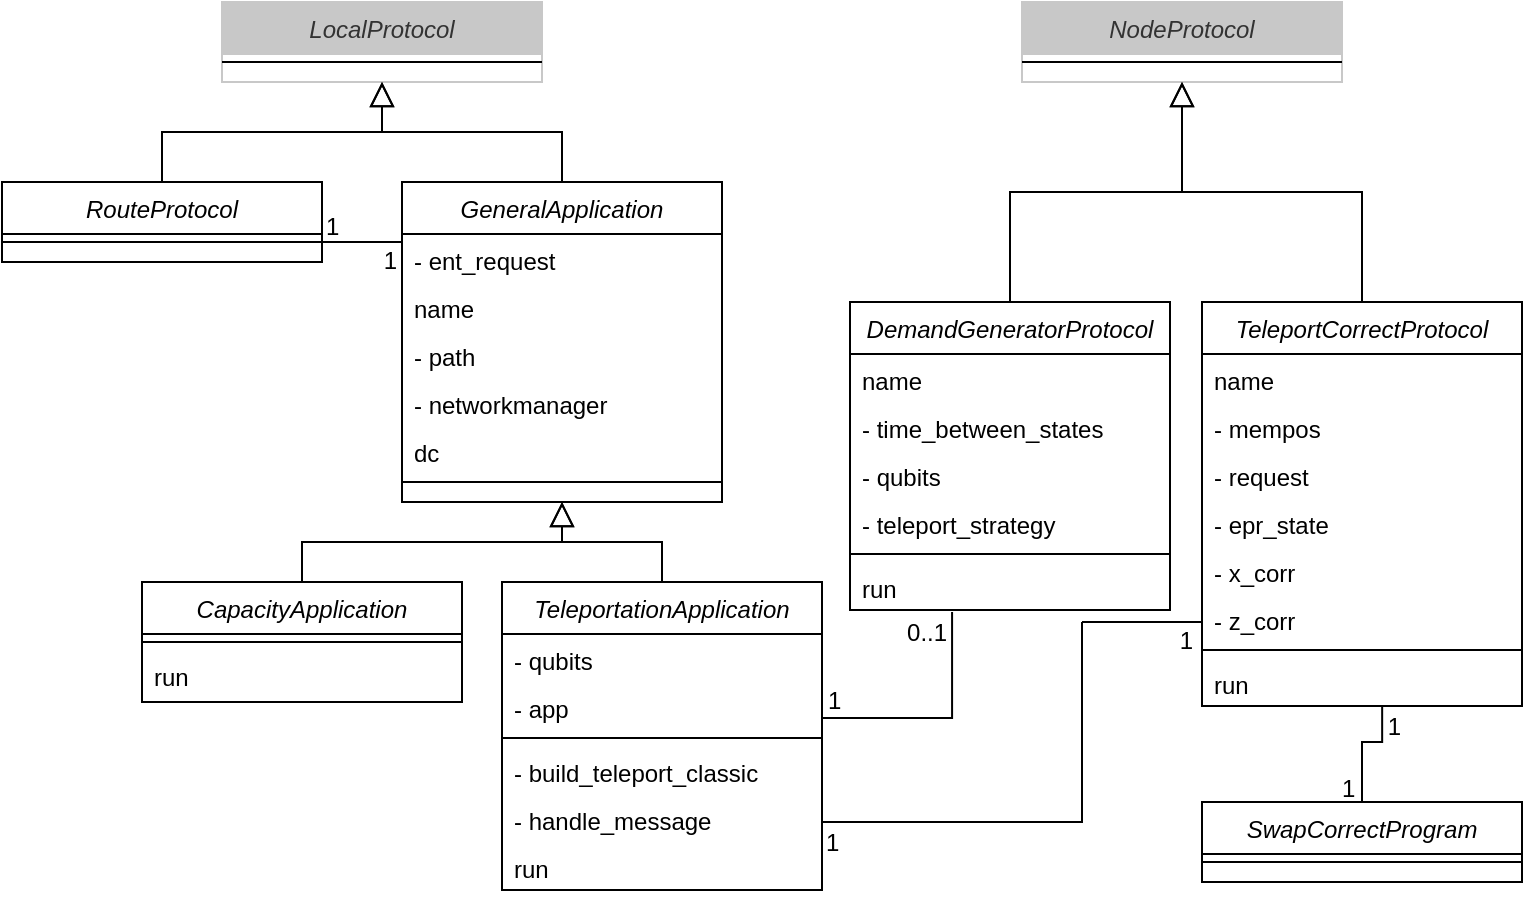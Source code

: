 <mxfile version="24.2.5" type="device">
  <diagram name="Página-1" id="HbB6mnqTpif25i7O_cQj">
    <mxGraphModel dx="1707" dy="1064" grid="1" gridSize="10" guides="1" tooltips="1" connect="1" arrows="1" fold="1" page="1" pageScale="1" pageWidth="827" pageHeight="583" math="0" shadow="0">
      <root>
        <mxCell id="0" />
        <mxCell id="1" parent="0" />
        <mxCell id="J5xnonyXM6tNNpYRhEmW-1" value="LocalProtocol" style="swimlane;fontStyle=2;align=center;verticalAlign=top;childLayout=stackLayout;horizontal=1;startSize=26;horizontalStack=0;resizeParent=1;resizeLast=0;collapsible=1;marginBottom=0;rounded=0;shadow=0;strokeWidth=1;fillColor=#c8c8c8;fontColor=#333333;strokeColor=#c8c8c8;" parent="1" vertex="1">
          <mxGeometry x="100" y="-160" width="160" height="40" as="geometry">
            <mxRectangle x="230" y="140" width="160" height="26" as="alternateBounds" />
          </mxGeometry>
        </mxCell>
        <mxCell id="J5xnonyXM6tNNpYRhEmW-2" value="" style="line;html=1;strokeWidth=1;align=left;verticalAlign=middle;spacingTop=-1;spacingLeft=3;spacingRight=3;rotatable=0;labelPosition=right;points=[];portConstraint=eastwest;" parent="J5xnonyXM6tNNpYRhEmW-1" vertex="1">
          <mxGeometry y="26" width="160" height="8" as="geometry" />
        </mxCell>
        <mxCell id="J5xnonyXM6tNNpYRhEmW-3" value="GeneralApplication" style="swimlane;fontStyle=2;align=center;verticalAlign=top;childLayout=stackLayout;horizontal=1;startSize=26;horizontalStack=0;resizeParent=1;resizeLast=0;collapsible=1;marginBottom=0;rounded=0;shadow=0;strokeWidth=1;" parent="1" vertex="1">
          <mxGeometry x="190" y="-70" width="160" height="160" as="geometry">
            <mxRectangle x="230" y="140" width="160" height="26" as="alternateBounds" />
          </mxGeometry>
        </mxCell>
        <mxCell id="J5xnonyXM6tNNpYRhEmW-6" value="- ent_request" style="text;align=left;verticalAlign=top;spacingLeft=4;spacingRight=4;overflow=hidden;rotatable=0;points=[[0,0.5],[1,0.5]];portConstraint=eastwest;" parent="J5xnonyXM6tNNpYRhEmW-3" vertex="1">
          <mxGeometry y="26" width="160" height="24" as="geometry" />
        </mxCell>
        <mxCell id="J5xnonyXM6tNNpYRhEmW-7" value="name" style="text;align=left;verticalAlign=top;spacingLeft=4;spacingRight=4;overflow=hidden;rotatable=0;points=[[0,0.5],[1,0.5]];portConstraint=eastwest;" parent="J5xnonyXM6tNNpYRhEmW-3" vertex="1">
          <mxGeometry y="50" width="160" height="24" as="geometry" />
        </mxCell>
        <mxCell id="J5xnonyXM6tNNpYRhEmW-8" value="- path" style="text;align=left;verticalAlign=top;spacingLeft=4;spacingRight=4;overflow=hidden;rotatable=0;points=[[0,0.5],[1,0.5]];portConstraint=eastwest;" parent="J5xnonyXM6tNNpYRhEmW-3" vertex="1">
          <mxGeometry y="74" width="160" height="24" as="geometry" />
        </mxCell>
        <mxCell id="J5xnonyXM6tNNpYRhEmW-12" value="- networkmanager" style="text;align=left;verticalAlign=top;spacingLeft=4;spacingRight=4;overflow=hidden;rotatable=0;points=[[0,0.5],[1,0.5]];portConstraint=eastwest;" parent="J5xnonyXM6tNNpYRhEmW-3" vertex="1">
          <mxGeometry y="98" width="160" height="24" as="geometry" />
        </mxCell>
        <mxCell id="J5xnonyXM6tNNpYRhEmW-13" value="dc" style="text;align=left;verticalAlign=top;spacingLeft=4;spacingRight=4;overflow=hidden;rotatable=0;points=[[0,0.5],[1,0.5]];portConstraint=eastwest;" parent="J5xnonyXM6tNNpYRhEmW-3" vertex="1">
          <mxGeometry y="122" width="160" height="24" as="geometry" />
        </mxCell>
        <mxCell id="J5xnonyXM6tNNpYRhEmW-5" value="" style="line;html=1;strokeWidth=1;align=left;verticalAlign=middle;spacingTop=-1;spacingLeft=3;spacingRight=3;rotatable=0;labelPosition=right;points=[];portConstraint=eastwest;" parent="J5xnonyXM6tNNpYRhEmW-3" vertex="1">
          <mxGeometry y="146" width="160" height="8" as="geometry" />
        </mxCell>
        <mxCell id="J5xnonyXM6tNNpYRhEmW-9" value="" style="endArrow=block;endSize=10;endFill=0;shadow=0;strokeWidth=1;rounded=0;curved=0;edgeStyle=elbowEdgeStyle;elbow=vertical;entryX=0.5;entryY=1;entryDx=0;entryDy=0;exitX=0.5;exitY=0;exitDx=0;exitDy=0;" parent="1" source="J5xnonyXM6tNNpYRhEmW-3" target="J5xnonyXM6tNNpYRhEmW-1" edge="1">
          <mxGeometry width="160" relative="1" as="geometry">
            <mxPoint x="350" y="-70" as="sourcePoint" />
            <mxPoint x="280" y="10" as="targetPoint" />
            <Array as="points" />
          </mxGeometry>
        </mxCell>
        <mxCell id="J5xnonyXM6tNNpYRhEmW-10" value="NodeProtocol" style="swimlane;fontStyle=2;align=center;verticalAlign=top;childLayout=stackLayout;horizontal=1;startSize=26;horizontalStack=0;resizeParent=1;resizeLast=0;collapsible=1;marginBottom=0;rounded=0;shadow=0;strokeWidth=1;fillColor=#c8c8c8;fontColor=#333333;strokeColor=#c8c8c8;" parent="1" vertex="1">
          <mxGeometry x="500" y="-160" width="160" height="40" as="geometry">
            <mxRectangle x="230" y="140" width="160" height="26" as="alternateBounds" />
          </mxGeometry>
        </mxCell>
        <mxCell id="J5xnonyXM6tNNpYRhEmW-11" value="" style="line;html=1;strokeWidth=1;align=left;verticalAlign=middle;spacingTop=-1;spacingLeft=3;spacingRight=3;rotatable=0;labelPosition=right;points=[];portConstraint=eastwest;" parent="J5xnonyXM6tNNpYRhEmW-10" vertex="1">
          <mxGeometry y="26" width="160" height="8" as="geometry" />
        </mxCell>
        <mxCell id="J5xnonyXM6tNNpYRhEmW-14" value="CapacityApplication" style="swimlane;fontStyle=2;align=center;verticalAlign=top;childLayout=stackLayout;horizontal=1;startSize=26;horizontalStack=0;resizeParent=1;resizeLast=0;collapsible=1;marginBottom=0;rounded=0;shadow=0;strokeWidth=1;" parent="1" vertex="1">
          <mxGeometry x="60" y="130" width="160" height="60" as="geometry">
            <mxRectangle x="230" y="140" width="160" height="26" as="alternateBounds" />
          </mxGeometry>
        </mxCell>
        <mxCell id="J5xnonyXM6tNNpYRhEmW-16" value="" style="line;html=1;strokeWidth=1;align=left;verticalAlign=middle;spacingTop=-1;spacingLeft=3;spacingRight=3;rotatable=0;labelPosition=right;points=[];portConstraint=eastwest;" parent="J5xnonyXM6tNNpYRhEmW-14" vertex="1">
          <mxGeometry y="26" width="160" height="8" as="geometry" />
        </mxCell>
        <mxCell id="J5xnonyXM6tNNpYRhEmW-19" value="run" style="text;align=left;verticalAlign=top;spacingLeft=4;spacingRight=4;overflow=hidden;rotatable=0;points=[[0,0.5],[1,0.5]];portConstraint=eastwest;" parent="J5xnonyXM6tNNpYRhEmW-14" vertex="1">
          <mxGeometry y="34" width="160" height="24" as="geometry" />
        </mxCell>
        <mxCell id="J5xnonyXM6tNNpYRhEmW-30" value="TeleportationApplication" style="swimlane;fontStyle=2;align=center;verticalAlign=top;childLayout=stackLayout;horizontal=1;startSize=26;horizontalStack=0;resizeParent=1;resizeLast=0;collapsible=1;marginBottom=0;rounded=0;shadow=0;strokeWidth=1;" parent="1" vertex="1">
          <mxGeometry x="240" y="130" width="160" height="154" as="geometry">
            <mxRectangle x="230" y="140" width="160" height="26" as="alternateBounds" />
          </mxGeometry>
        </mxCell>
        <mxCell id="J5xnonyXM6tNNpYRhEmW-33" value="- qubits" style="text;align=left;verticalAlign=top;spacingLeft=4;spacingRight=4;overflow=hidden;rotatable=0;points=[[0,0.5],[1,0.5]];portConstraint=eastwest;" parent="J5xnonyXM6tNNpYRhEmW-30" vertex="1">
          <mxGeometry y="26" width="160" height="24" as="geometry" />
        </mxCell>
        <mxCell id="J5xnonyXM6tNNpYRhEmW-34" value="- app" style="text;align=left;verticalAlign=top;spacingLeft=4;spacingRight=4;overflow=hidden;rotatable=0;points=[[0,0.5],[1,0.5]];portConstraint=eastwest;" parent="J5xnonyXM6tNNpYRhEmW-30" vertex="1">
          <mxGeometry y="50" width="160" height="24" as="geometry" />
        </mxCell>
        <mxCell id="J5xnonyXM6tNNpYRhEmW-31" value="" style="line;html=1;strokeWidth=1;align=left;verticalAlign=middle;spacingTop=-1;spacingLeft=3;spacingRight=3;rotatable=0;labelPosition=right;points=[];portConstraint=eastwest;" parent="J5xnonyXM6tNNpYRhEmW-30" vertex="1">
          <mxGeometry y="74" width="160" height="8" as="geometry" />
        </mxCell>
        <mxCell id="J5xnonyXM6tNNpYRhEmW-32" value="- build_teleport_classic" style="text;align=left;verticalAlign=top;spacingLeft=4;spacingRight=4;overflow=hidden;rotatable=0;points=[[0,0.5],[1,0.5]];portConstraint=eastwest;" parent="J5xnonyXM6tNNpYRhEmW-30" vertex="1">
          <mxGeometry y="82" width="160" height="24" as="geometry" />
        </mxCell>
        <mxCell id="J5xnonyXM6tNNpYRhEmW-36" value="- handle_message" style="text;align=left;verticalAlign=top;spacingLeft=4;spacingRight=4;overflow=hidden;rotatable=0;points=[[0,0.5],[1,0.5]];portConstraint=eastwest;" parent="J5xnonyXM6tNNpYRhEmW-30" vertex="1">
          <mxGeometry y="106" width="160" height="24" as="geometry" />
        </mxCell>
        <mxCell id="J5xnonyXM6tNNpYRhEmW-35" value="run" style="text;align=left;verticalAlign=top;spacingLeft=4;spacingRight=4;overflow=hidden;rotatable=0;points=[[0,0.5],[1,0.5]];portConstraint=eastwest;" parent="J5xnonyXM6tNNpYRhEmW-30" vertex="1">
          <mxGeometry y="130" width="160" height="24" as="geometry" />
        </mxCell>
        <mxCell id="J5xnonyXM6tNNpYRhEmW-37" value="RouteProtocol" style="swimlane;fontStyle=2;align=center;verticalAlign=top;childLayout=stackLayout;horizontal=1;startSize=26;horizontalStack=0;resizeParent=1;resizeLast=0;collapsible=1;marginBottom=0;rounded=0;shadow=0;strokeWidth=1;" parent="1" vertex="1">
          <mxGeometry x="-10" y="-70" width="160" height="40" as="geometry">
            <mxRectangle x="230" y="140" width="160" height="26" as="alternateBounds" />
          </mxGeometry>
        </mxCell>
        <mxCell id="J5xnonyXM6tNNpYRhEmW-38" value="" style="line;html=1;strokeWidth=1;align=left;verticalAlign=middle;spacingTop=-1;spacingLeft=3;spacingRight=3;rotatable=0;labelPosition=right;points=[];portConstraint=eastwest;" parent="J5xnonyXM6tNNpYRhEmW-37" vertex="1">
          <mxGeometry y="26" width="160" height="8" as="geometry" />
        </mxCell>
        <mxCell id="J5xnonyXM6tNNpYRhEmW-40" value="" style="endArrow=block;endSize=10;endFill=0;shadow=0;strokeWidth=1;rounded=0;curved=0;edgeStyle=elbowEdgeStyle;elbow=vertical;exitX=0.5;exitY=0;exitDx=0;exitDy=0;" parent="1" source="J5xnonyXM6tNNpYRhEmW-37" edge="1">
          <mxGeometry width="160" relative="1" as="geometry">
            <mxPoint x="300" y="-60" as="sourcePoint" />
            <mxPoint x="180" y="-120" as="targetPoint" />
            <Array as="points" />
          </mxGeometry>
        </mxCell>
        <mxCell id="J5xnonyXM6tNNpYRhEmW-41" value="DemandGeneratorProtocol" style="swimlane;fontStyle=2;align=center;verticalAlign=top;childLayout=stackLayout;horizontal=1;startSize=26;horizontalStack=0;resizeParent=1;resizeLast=0;collapsible=1;marginBottom=0;rounded=0;shadow=0;strokeWidth=1;" parent="1" vertex="1">
          <mxGeometry x="414" y="-10" width="160" height="154" as="geometry">
            <mxRectangle x="230" y="140" width="160" height="26" as="alternateBounds" />
          </mxGeometry>
        </mxCell>
        <mxCell id="J5xnonyXM6tNNpYRhEmW-42" value="name" style="text;align=left;verticalAlign=top;spacingLeft=4;spacingRight=4;overflow=hidden;rotatable=0;points=[[0,0.5],[1,0.5]];portConstraint=eastwest;" parent="J5xnonyXM6tNNpYRhEmW-41" vertex="1">
          <mxGeometry y="26" width="160" height="24" as="geometry" />
        </mxCell>
        <mxCell id="J5xnonyXM6tNNpYRhEmW-43" value="- time_between_states" style="text;align=left;verticalAlign=top;spacingLeft=4;spacingRight=4;overflow=hidden;rotatable=0;points=[[0,0.5],[1,0.5]];portConstraint=eastwest;" parent="J5xnonyXM6tNNpYRhEmW-41" vertex="1">
          <mxGeometry y="50" width="160" height="24" as="geometry" />
        </mxCell>
        <mxCell id="J5xnonyXM6tNNpYRhEmW-48" value="- qubits" style="text;align=left;verticalAlign=top;spacingLeft=4;spacingRight=4;overflow=hidden;rotatable=0;points=[[0,0.5],[1,0.5]];portConstraint=eastwest;" parent="J5xnonyXM6tNNpYRhEmW-41" vertex="1">
          <mxGeometry y="74" width="160" height="24" as="geometry" />
        </mxCell>
        <mxCell id="J-S8saHEDZfQEJZiDwNq-1" value="- teleport_strategy" style="text;align=left;verticalAlign=top;spacingLeft=4;spacingRight=4;overflow=hidden;rotatable=0;points=[[0,0.5],[1,0.5]];portConstraint=eastwest;" vertex="1" parent="J5xnonyXM6tNNpYRhEmW-41">
          <mxGeometry y="98" width="160" height="24" as="geometry" />
        </mxCell>
        <mxCell id="J5xnonyXM6tNNpYRhEmW-44" value="" style="line;html=1;strokeWidth=1;align=left;verticalAlign=middle;spacingTop=-1;spacingLeft=3;spacingRight=3;rotatable=0;labelPosition=right;points=[];portConstraint=eastwest;" parent="J5xnonyXM6tNNpYRhEmW-41" vertex="1">
          <mxGeometry y="122" width="160" height="8" as="geometry" />
        </mxCell>
        <mxCell id="J5xnonyXM6tNNpYRhEmW-47" value="run" style="text;align=left;verticalAlign=top;spacingLeft=4;spacingRight=4;overflow=hidden;rotatable=0;points=[[0,0.5],[1,0.5]];portConstraint=eastwest;" parent="J5xnonyXM6tNNpYRhEmW-41" vertex="1">
          <mxGeometry y="130" width="160" height="24" as="geometry" />
        </mxCell>
        <mxCell id="J5xnonyXM6tNNpYRhEmW-49" value="TeleportCorrectProtocol" style="swimlane;fontStyle=2;align=center;verticalAlign=top;childLayout=stackLayout;horizontal=1;startSize=26;horizontalStack=0;resizeParent=1;resizeLast=0;collapsible=1;marginBottom=0;rounded=0;shadow=0;strokeWidth=1;" parent="1" vertex="1">
          <mxGeometry x="590" y="-10" width="160" height="202" as="geometry">
            <mxRectangle x="230" y="140" width="160" height="26" as="alternateBounds" />
          </mxGeometry>
        </mxCell>
        <mxCell id="J5xnonyXM6tNNpYRhEmW-50" value="name" style="text;align=left;verticalAlign=top;spacingLeft=4;spacingRight=4;overflow=hidden;rotatable=0;points=[[0,0.5],[1,0.5]];portConstraint=eastwest;" parent="J5xnonyXM6tNNpYRhEmW-49" vertex="1">
          <mxGeometry y="26" width="160" height="24" as="geometry" />
        </mxCell>
        <mxCell id="J5xnonyXM6tNNpYRhEmW-51" value="- mempos" style="text;align=left;verticalAlign=top;spacingLeft=4;spacingRight=4;overflow=hidden;rotatable=0;points=[[0,0.5],[1,0.5]];portConstraint=eastwest;" parent="J5xnonyXM6tNNpYRhEmW-49" vertex="1">
          <mxGeometry y="50" width="160" height="24" as="geometry" />
        </mxCell>
        <mxCell id="J5xnonyXM6tNNpYRhEmW-52" value="- request" style="text;align=left;verticalAlign=top;spacingLeft=4;spacingRight=4;overflow=hidden;rotatable=0;points=[[0,0.5],[1,0.5]];portConstraint=eastwest;" parent="J5xnonyXM6tNNpYRhEmW-49" vertex="1">
          <mxGeometry y="74" width="160" height="24" as="geometry" />
        </mxCell>
        <mxCell id="J5xnonyXM6tNNpYRhEmW-55" value="- epr_state" style="text;align=left;verticalAlign=top;spacingLeft=4;spacingRight=4;overflow=hidden;rotatable=0;points=[[0,0.5],[1,0.5]];portConstraint=eastwest;" parent="J5xnonyXM6tNNpYRhEmW-49" vertex="1">
          <mxGeometry y="98" width="160" height="24" as="geometry" />
        </mxCell>
        <mxCell id="J5xnonyXM6tNNpYRhEmW-56" value="- x_corr" style="text;align=left;verticalAlign=top;spacingLeft=4;spacingRight=4;overflow=hidden;rotatable=0;points=[[0,0.5],[1,0.5]];portConstraint=eastwest;" parent="J5xnonyXM6tNNpYRhEmW-49" vertex="1">
          <mxGeometry y="122" width="160" height="24" as="geometry" />
        </mxCell>
        <mxCell id="J5xnonyXM6tNNpYRhEmW-57" value="- z_corr" style="text;align=left;verticalAlign=top;spacingLeft=4;spacingRight=4;overflow=hidden;rotatable=0;points=[[0,0.5],[1,0.5]];portConstraint=eastwest;" parent="J5xnonyXM6tNNpYRhEmW-49" vertex="1">
          <mxGeometry y="146" width="160" height="24" as="geometry" />
        </mxCell>
        <mxCell id="J5xnonyXM6tNNpYRhEmW-53" value="" style="line;html=1;strokeWidth=1;align=left;verticalAlign=middle;spacingTop=-1;spacingLeft=3;spacingRight=3;rotatable=0;labelPosition=right;points=[];portConstraint=eastwest;" parent="J5xnonyXM6tNNpYRhEmW-49" vertex="1">
          <mxGeometry y="170" width="160" height="8" as="geometry" />
        </mxCell>
        <mxCell id="J5xnonyXM6tNNpYRhEmW-54" value="run" style="text;align=left;verticalAlign=top;spacingLeft=4;spacingRight=4;overflow=hidden;rotatable=0;points=[[0,0.5],[1,0.5]];portConstraint=eastwest;" parent="J5xnonyXM6tNNpYRhEmW-49" vertex="1">
          <mxGeometry y="178" width="160" height="24" as="geometry" />
        </mxCell>
        <mxCell id="J5xnonyXM6tNNpYRhEmW-59" value="SwapCorrectProgram" style="swimlane;fontStyle=2;align=center;verticalAlign=top;childLayout=stackLayout;horizontal=1;startSize=26;horizontalStack=0;resizeParent=1;resizeLast=0;collapsible=1;marginBottom=0;rounded=0;shadow=0;strokeWidth=1;" parent="1" vertex="1">
          <mxGeometry x="590" y="240" width="160" height="40" as="geometry">
            <mxRectangle x="230" y="140" width="160" height="26" as="alternateBounds" />
          </mxGeometry>
        </mxCell>
        <mxCell id="J5xnonyXM6tNNpYRhEmW-60" value="" style="line;html=1;strokeWidth=1;align=left;verticalAlign=middle;spacingTop=-1;spacingLeft=3;spacingRight=3;rotatable=0;labelPosition=right;points=[];portConstraint=eastwest;" parent="J5xnonyXM6tNNpYRhEmW-59" vertex="1">
          <mxGeometry y="26" width="160" height="8" as="geometry" />
        </mxCell>
        <mxCell id="J5xnonyXM6tNNpYRhEmW-62" value="" style="endArrow=block;endSize=10;endFill=0;shadow=0;strokeWidth=1;rounded=0;curved=0;edgeStyle=elbowEdgeStyle;elbow=vertical;exitX=0.5;exitY=0;exitDx=0;exitDy=0;entryX=0.5;entryY=1;entryDx=0;entryDy=0;" parent="1" source="J5xnonyXM6tNNpYRhEmW-14" target="J5xnonyXM6tNNpYRhEmW-3" edge="1">
          <mxGeometry width="160" relative="1" as="geometry">
            <mxPoint x="100" y="-60" as="sourcePoint" />
            <mxPoint x="190" y="-110" as="targetPoint" />
            <Array as="points" />
          </mxGeometry>
        </mxCell>
        <mxCell id="J5xnonyXM6tNNpYRhEmW-63" value="" style="endArrow=block;endSize=10;endFill=0;shadow=0;strokeWidth=1;rounded=0;curved=0;edgeStyle=elbowEdgeStyle;elbow=vertical;exitX=0.5;exitY=0;exitDx=0;exitDy=0;" parent="1" source="J5xnonyXM6tNNpYRhEmW-30" edge="1">
          <mxGeometry width="160" relative="1" as="geometry">
            <mxPoint x="150" y="140" as="sourcePoint" />
            <mxPoint x="270" y="90" as="targetPoint" />
            <Array as="points" />
          </mxGeometry>
        </mxCell>
        <mxCell id="J5xnonyXM6tNNpYRhEmW-64" value="" style="endArrow=block;endSize=10;endFill=0;shadow=0;strokeWidth=1;rounded=0;curved=0;edgeStyle=elbowEdgeStyle;elbow=vertical;entryX=0.5;entryY=1;entryDx=0;entryDy=0;exitX=0.5;exitY=0;exitDx=0;exitDy=0;" parent="1" source="J5xnonyXM6tNNpYRhEmW-41" target="J5xnonyXM6tNNpYRhEmW-10" edge="1">
          <mxGeometry width="160" relative="1" as="geometry">
            <mxPoint x="280" y="-60" as="sourcePoint" />
            <mxPoint x="190" y="-110" as="targetPoint" />
            <Array as="points" />
          </mxGeometry>
        </mxCell>
        <mxCell id="J5xnonyXM6tNNpYRhEmW-65" value="" style="endArrow=block;endSize=10;endFill=0;shadow=0;strokeWidth=1;rounded=0;curved=0;edgeStyle=elbowEdgeStyle;elbow=vertical;entryX=0.5;entryY=1;entryDx=0;entryDy=0;exitX=0.5;exitY=0;exitDx=0;exitDy=0;" parent="1" source="J5xnonyXM6tNNpYRhEmW-49" target="J5xnonyXM6tNNpYRhEmW-10" edge="1">
          <mxGeometry width="160" relative="1" as="geometry">
            <mxPoint x="640" y="-45" as="sourcePoint" />
            <mxPoint x="530" y="-110" as="targetPoint" />
            <Array as="points" />
          </mxGeometry>
        </mxCell>
        <mxCell id="SsP1PJrtxPvDjDF-yOpc-1" value="" style="endArrow=none;shadow=0;strokeWidth=1;rounded=0;curved=0;endFill=0;edgeStyle=elbowEdgeStyle;elbow=vertical;exitX=1;exitY=0.25;exitDx=0;exitDy=0;entryX=0;entryY=0.5;entryDx=0;entryDy=0;" parent="1" source="J5xnonyXM6tNNpYRhEmW-37" target="J5xnonyXM6tNNpYRhEmW-7" edge="1">
          <mxGeometry x="0.5" y="41" relative="1" as="geometry">
            <mxPoint x="90" y="190" as="sourcePoint" />
            <mxPoint x="150" y="50" as="targetPoint" />
            <mxPoint x="-40" y="32" as="offset" />
            <Array as="points">
              <mxPoint x="170" y="-40" />
            </Array>
          </mxGeometry>
        </mxCell>
        <mxCell id="SsP1PJrtxPvDjDF-yOpc-2" value="1" style="resizable=0;align=left;verticalAlign=bottom;labelBackgroundColor=none;fontSize=12;" parent="SsP1PJrtxPvDjDF-yOpc-1" connectable="0" vertex="1">
          <mxGeometry x="-1" relative="1" as="geometry">
            <mxPoint y="21" as="offset" />
          </mxGeometry>
        </mxCell>
        <mxCell id="SsP1PJrtxPvDjDF-yOpc-3" value="1" style="resizable=0;align=right;verticalAlign=bottom;labelBackgroundColor=none;fontSize=12;" parent="SsP1PJrtxPvDjDF-yOpc-1" connectable="0" vertex="1">
          <mxGeometry x="1" relative="1" as="geometry">
            <mxPoint x="-1" y="-14" as="offset" />
          </mxGeometry>
        </mxCell>
        <mxCell id="SsP1PJrtxPvDjDF-yOpc-4" value="" style="endArrow=none;shadow=0;strokeWidth=1;rounded=0;curved=0;endFill=0;edgeStyle=elbowEdgeStyle;elbow=vertical;exitX=1;exitY=0.5;exitDx=0;exitDy=0;entryX=0.319;entryY=1.042;entryDx=0;entryDy=0;entryPerimeter=0;" parent="1" source="J5xnonyXM6tNNpYRhEmW-33" target="J5xnonyXM6tNNpYRhEmW-47" edge="1">
          <mxGeometry x="0.5" y="41" relative="1" as="geometry">
            <mxPoint x="450" y="178" as="sourcePoint" />
            <mxPoint x="490" y="230" as="targetPoint" />
            <mxPoint x="-40" y="32" as="offset" />
            <Array as="points">
              <mxPoint x="470" y="198" />
            </Array>
          </mxGeometry>
        </mxCell>
        <mxCell id="SsP1PJrtxPvDjDF-yOpc-5" value="1" style="resizable=0;align=left;verticalAlign=bottom;labelBackgroundColor=none;fontSize=12;" parent="SsP1PJrtxPvDjDF-yOpc-4" connectable="0" vertex="1">
          <mxGeometry x="-1" relative="1" as="geometry">
            <mxPoint x="1" y="30" as="offset" />
          </mxGeometry>
        </mxCell>
        <mxCell id="SsP1PJrtxPvDjDF-yOpc-6" value="0..1" style="resizable=0;align=right;verticalAlign=bottom;labelBackgroundColor=none;fontSize=12;" parent="SsP1PJrtxPvDjDF-yOpc-4" connectable="0" vertex="1">
          <mxGeometry x="1" relative="1" as="geometry">
            <mxPoint x="-1" y="19" as="offset" />
          </mxGeometry>
        </mxCell>
        <mxCell id="SsP1PJrtxPvDjDF-yOpc-7" value="" style="endArrow=none;shadow=0;strokeWidth=1;rounded=0;curved=0;endFill=0;edgeStyle=elbowEdgeStyle;elbow=vertical;exitX=1;exitY=0.5;exitDx=0;exitDy=0;" parent="1" source="J5xnonyXM6tNNpYRhEmW-36" edge="1">
          <mxGeometry x="0.5" y="41" relative="1" as="geometry">
            <mxPoint x="410" y="178" as="sourcePoint" />
            <mxPoint x="530" y="150" as="targetPoint" />
            <mxPoint x="-40" y="32" as="offset" />
            <Array as="points">
              <mxPoint x="470" y="250" />
            </Array>
          </mxGeometry>
        </mxCell>
        <mxCell id="SsP1PJrtxPvDjDF-yOpc-8" value="1" style="resizable=0;align=left;verticalAlign=bottom;labelBackgroundColor=none;fontSize=12;" parent="SsP1PJrtxPvDjDF-yOpc-7" connectable="0" vertex="1">
          <mxGeometry x="-1" relative="1" as="geometry">
            <mxPoint y="21" as="offset" />
          </mxGeometry>
        </mxCell>
        <mxCell id="SsP1PJrtxPvDjDF-yOpc-9" value="1" style="resizable=0;align=right;verticalAlign=bottom;labelBackgroundColor=none;fontSize=12;" parent="SsP1PJrtxPvDjDF-yOpc-7" connectable="0" vertex="1">
          <mxGeometry x="1" relative="1" as="geometry">
            <mxPoint x="57" y="18" as="offset" />
          </mxGeometry>
        </mxCell>
        <mxCell id="SsP1PJrtxPvDjDF-yOpc-10" value="" style="endArrow=none;html=1;rounded=0;" parent="1" edge="1">
          <mxGeometry width="50" height="50" relative="1" as="geometry">
            <mxPoint x="530" y="150" as="sourcePoint" />
            <mxPoint x="590" y="150" as="targetPoint" />
          </mxGeometry>
        </mxCell>
        <mxCell id="SsP1PJrtxPvDjDF-yOpc-11" value="" style="endArrow=none;shadow=0;strokeWidth=1;rounded=0;curved=0;endFill=0;edgeStyle=elbowEdgeStyle;elbow=vertical;exitX=0.5;exitY=0;exitDx=0;exitDy=0;entryX=0.563;entryY=1;entryDx=0;entryDy=0;entryPerimeter=0;" parent="1" source="J5xnonyXM6tNNpYRhEmW-59" target="J5xnonyXM6tNNpYRhEmW-54" edge="1">
          <mxGeometry x="0.5" y="41" relative="1" as="geometry">
            <mxPoint x="410" y="178" as="sourcePoint" />
            <mxPoint x="475" y="131" as="targetPoint" />
            <mxPoint x="-40" y="32" as="offset" />
            <Array as="points">
              <mxPoint x="660" y="210" />
            </Array>
          </mxGeometry>
        </mxCell>
        <mxCell id="SsP1PJrtxPvDjDF-yOpc-12" value="1" style="resizable=0;align=left;verticalAlign=bottom;labelBackgroundColor=none;fontSize=12;" parent="SsP1PJrtxPvDjDF-yOpc-11" connectable="0" vertex="1">
          <mxGeometry x="-1" relative="1" as="geometry">
            <mxPoint x="-12" y="2" as="offset" />
          </mxGeometry>
        </mxCell>
        <mxCell id="SsP1PJrtxPvDjDF-yOpc-13" value="1" style="resizable=0;align=right;verticalAlign=bottom;labelBackgroundColor=none;fontSize=12;" parent="SsP1PJrtxPvDjDF-yOpc-11" connectable="0" vertex="1">
          <mxGeometry x="1" relative="1" as="geometry">
            <mxPoint x="11" y="19" as="offset" />
          </mxGeometry>
        </mxCell>
      </root>
    </mxGraphModel>
  </diagram>
</mxfile>
